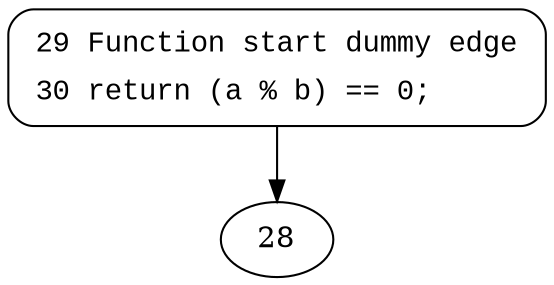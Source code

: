 digraph is_divisible {
29 [style="filled,bold" penwidth="1" fillcolor="white" fontname="Courier New" shape="Mrecord" label=<<table border="0" cellborder="0" cellpadding="3" bgcolor="white"><tr><td align="right">29</td><td align="left">Function start dummy edge</td></tr><tr><td align="right">30</td><td align="left">return (a % b) == 0;</td></tr></table>>]
29 -> 28[label=""]
}